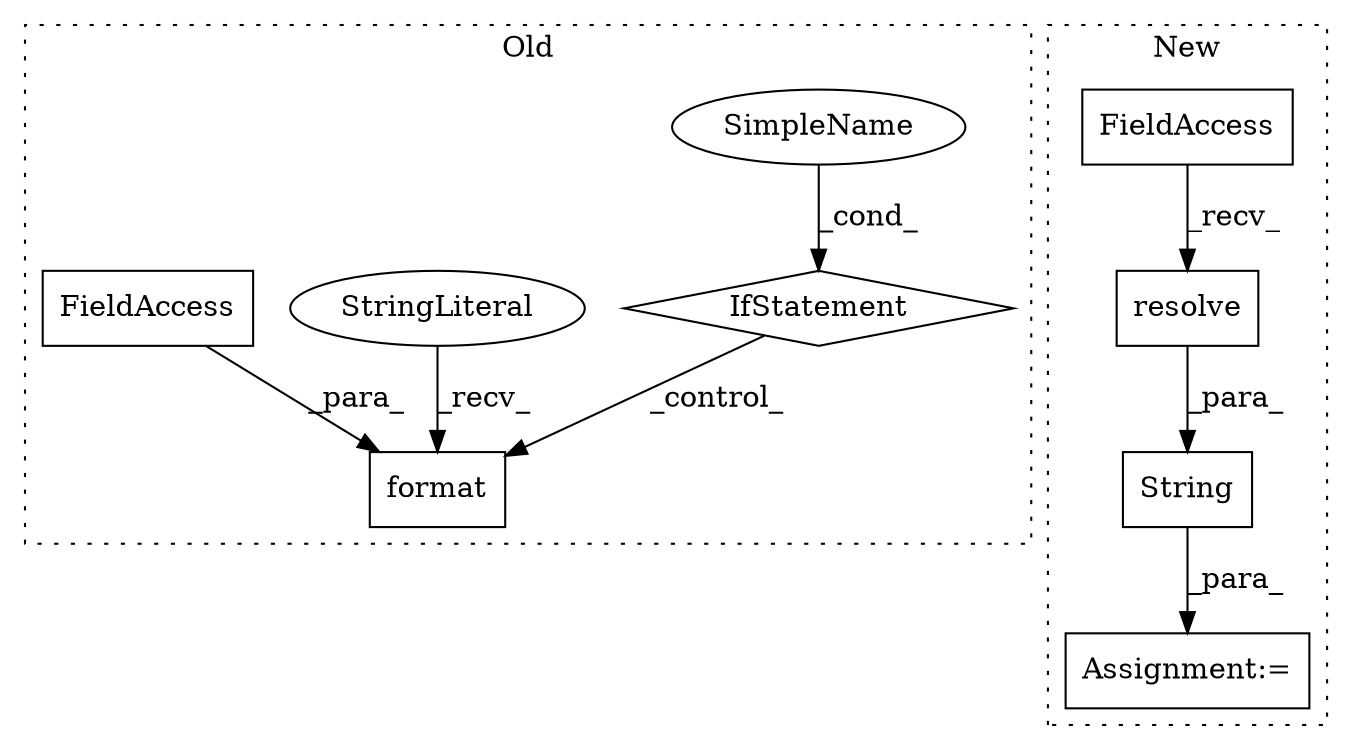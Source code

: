 digraph G {
subgraph cluster0 {
1 [label="format" a="32" s="3793,3828" l="7,1" shape="box"];
3 [label="IfStatement" a="25" s="3731,3757" l="4,2" shape="diamond"];
4 [label="SimpleName" a="42" s="" l="" shape="ellipse"];
5 [label="StringLiteral" a="45" s="3776" l="16" shape="ellipse"];
9 [label="FieldAccess" a="22" s="3814" l="14" shape="box"];
label = "Old";
style="dotted";
}
subgraph cluster1 {
2 [label="resolve" a="32" s="3922" l="9" shape="box"];
6 [label="Assignment:=" a="7" s="3879" l="1" shape="box"];
7 [label="String" a="32" s="3900,3931" l="7,1" shape="box"];
8 [label="FieldAccess" a="22" s="3907" l="14" shape="box"];
label = "New";
style="dotted";
}
2 -> 7 [label="_para_"];
3 -> 1 [label="_control_"];
4 -> 3 [label="_cond_"];
5 -> 1 [label="_recv_"];
7 -> 6 [label="_para_"];
8 -> 2 [label="_recv_"];
9 -> 1 [label="_para_"];
}